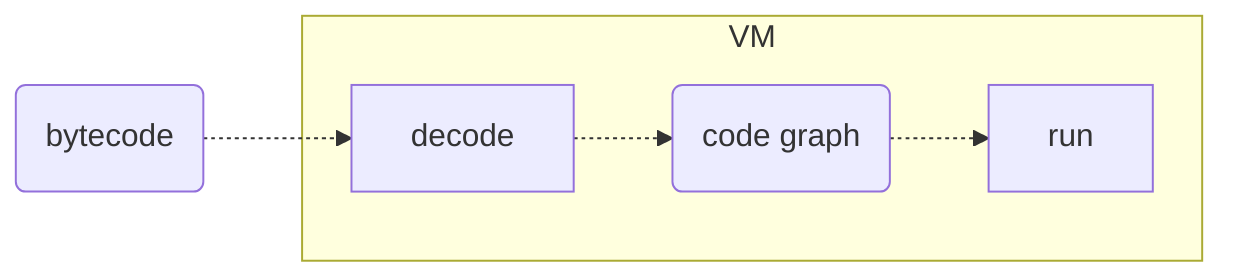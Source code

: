flowchart LR
  d0(bytecode) -.-> decode

  subgraph VM
    decode -.-> d1(code graph):::red -.-> run
  end